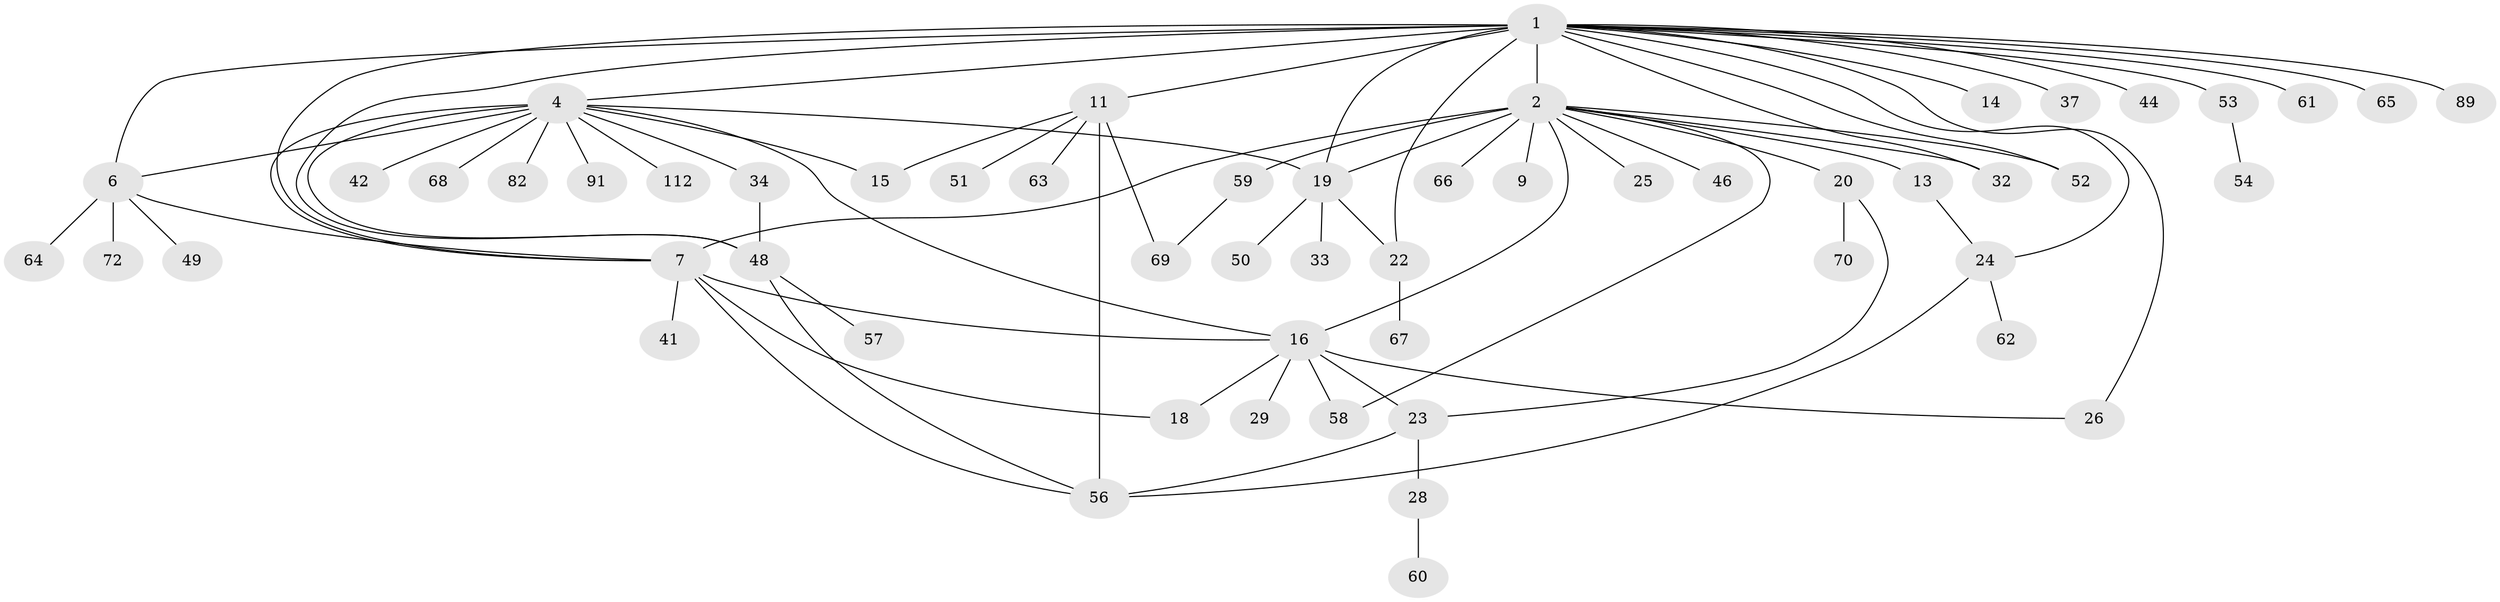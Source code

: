 // original degree distribution, {7: 0.017699115044247787, 23: 0.008849557522123894, 15: 0.008849557522123894, 16: 0.008849557522123894, 11: 0.008849557522123894, 8: 0.035398230088495575, 9: 0.008849557522123894, 6: 0.02654867256637168, 1: 0.4778761061946903, 2: 0.20353982300884957, 3: 0.11504424778761062, 4: 0.05309734513274336, 5: 0.02654867256637168}
// Generated by graph-tools (version 1.1) at 2025/14/03/09/25 04:14:42]
// undirected, 56 vertices, 79 edges
graph export_dot {
graph [start="1"]
  node [color=gray90,style=filled];
  1 [super="+3"];
  2 [super="+30+90+87+81+101+109+110+100+47+5"];
  4;
  6 [super="+45"];
  7 [super="+12+74+75+10+40+21"];
  9;
  11 [super="+43"];
  13;
  14;
  15;
  16;
  18;
  19 [super="+80"];
  20;
  22 [super="+71+39"];
  23;
  24;
  25;
  26;
  28;
  29;
  32 [super="+86+35"];
  33;
  34;
  37;
  41;
  42;
  44;
  46 [super="+98"];
  48 [super="+85"];
  49;
  50;
  51;
  52;
  53;
  54;
  56 [super="+111+95+83"];
  57;
  58;
  59;
  60;
  61;
  62;
  63;
  64;
  65 [super="+94"];
  66;
  67;
  68;
  69 [super="+76+104"];
  70;
  72;
  82 [super="+113+102"];
  89;
  91;
  112;
  1 -- 2 [weight=7];
  1 -- 4 [weight=2];
  1 -- 11 [weight=2];
  1 -- 52;
  1 -- 6 [weight=3];
  1 -- 22;
  1 -- 65;
  1 -- 7;
  1 -- 14;
  1 -- 19;
  1 -- 24;
  1 -- 89;
  1 -- 26;
  1 -- 32;
  1 -- 37;
  1 -- 44;
  1 -- 48;
  1 -- 53;
  1 -- 61;
  2 -- 7 [weight=4];
  2 -- 13;
  2 -- 20;
  2 -- 32;
  2 -- 58;
  2 -- 59;
  2 -- 46;
  2 -- 16;
  2 -- 66;
  2 -- 9;
  2 -- 19;
  2 -- 52;
  2 -- 25;
  4 -- 6;
  4 -- 15;
  4 -- 16;
  4 -- 19;
  4 -- 34;
  4 -- 42;
  4 -- 68;
  4 -- 82 [weight=2];
  4 -- 91;
  4 -- 112;
  4 -- 7 [weight=2];
  4 -- 48;
  6 -- 49;
  6 -- 72;
  6 -- 7 [weight=2];
  6 -- 64;
  7 -- 18;
  7 -- 56;
  7 -- 41;
  7 -- 16;
  11 -- 15;
  11 -- 51;
  11 -- 56;
  11 -- 63;
  11 -- 69;
  13 -- 24;
  16 -- 18;
  16 -- 23;
  16 -- 26;
  16 -- 29;
  16 -- 58;
  19 -- 22;
  19 -- 33;
  19 -- 50;
  20 -- 23;
  20 -- 70;
  22 -- 67;
  23 -- 28;
  23 -- 56;
  24 -- 62;
  24 -- 56;
  28 -- 60;
  34 -- 48;
  48 -- 56;
  48 -- 57;
  53 -- 54;
  59 -- 69;
}
